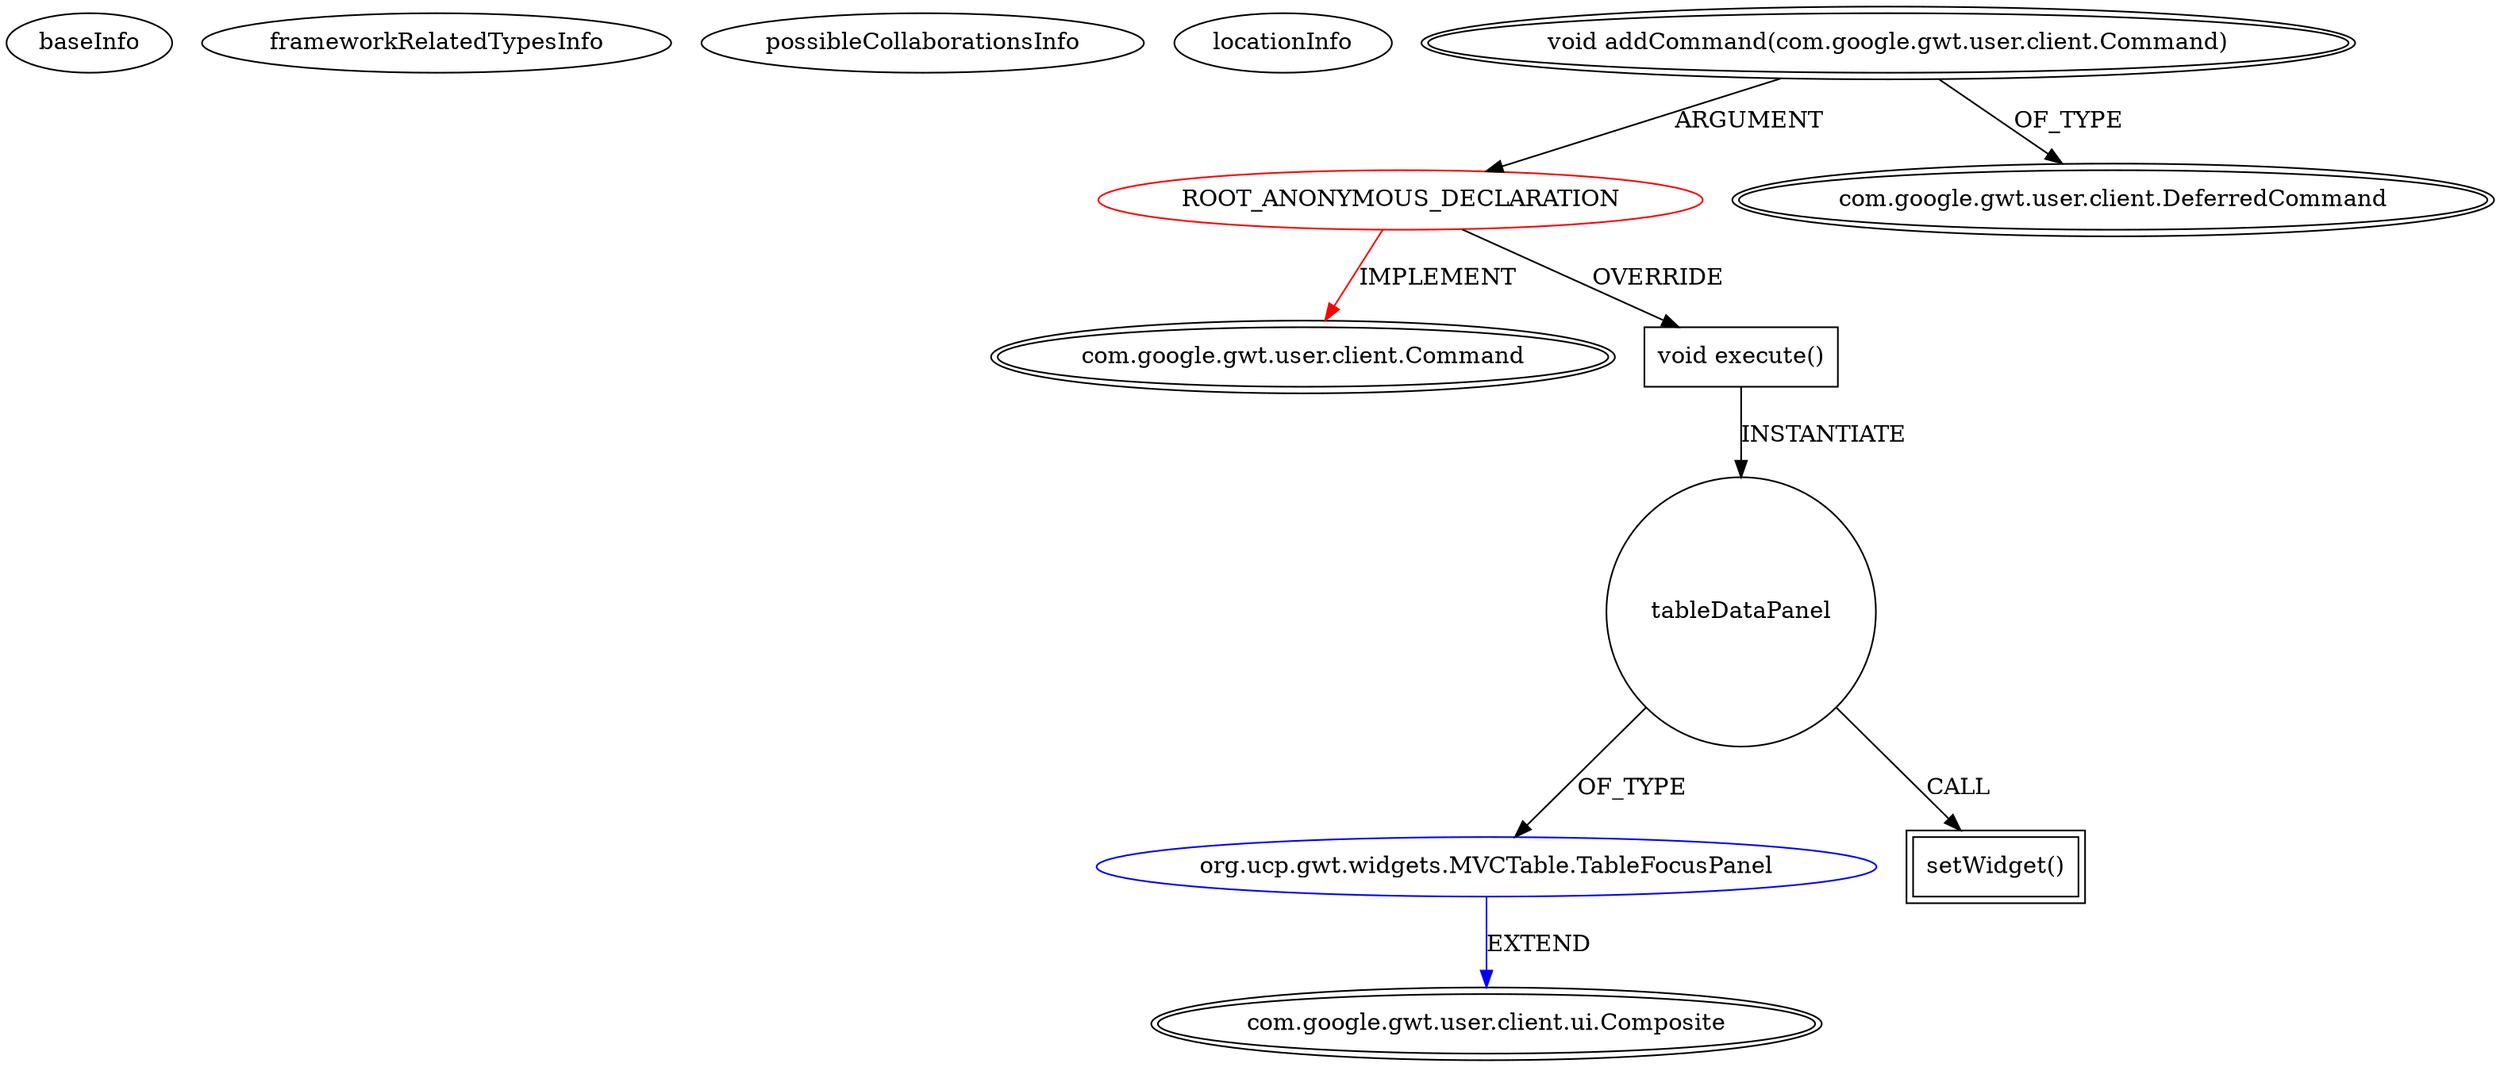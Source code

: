 digraph {
baseInfo[graphId=3020,category="extension_graph",isAnonymous=true,possibleRelation=true]
frameworkRelatedTypesInfo[0="com.google.gwt.user.client.Command"]
possibleCollaborationsInfo[0="3020~OVERRIDING_METHOD_DECLARATION-METHOD_CALL-~com.google.gwt.user.client.Command ~com.google.gwt.user.client.ui.Composite ~true~false"]
locationInfo[projectName="hmiguellima-ugat",filePath="/hmiguellima-ugat/ugat-master/src/org/ucp/gwt/widgets/MVCTable.java",contextSignature="void renderData()",graphId="3020"]
0[label="ROOT_ANONYMOUS_DECLARATION",vertexType="ROOT_ANONYMOUS_DECLARATION",isFrameworkType=false,color=red]
1[label="com.google.gwt.user.client.Command",vertexType="FRAMEWORK_INTERFACE_TYPE",isFrameworkType=true,peripheries=2]
2[label="void addCommand(com.google.gwt.user.client.Command)",vertexType="OUTSIDE_CALL",isFrameworkType=true,peripheries=2]
3[label="com.google.gwt.user.client.DeferredCommand",vertexType="FRAMEWORK_CLASS_TYPE",isFrameworkType=true,peripheries=2]
4[label="void execute()",vertexType="OVERRIDING_METHOD_DECLARATION",isFrameworkType=false,shape=box]
5[label="tableDataPanel",vertexType="VARIABLE_EXPRESION",isFrameworkType=false,shape=circle]
7[label="org.ucp.gwt.widgets.MVCTable.TableFocusPanel",vertexType="REFERENCE_CLIENT_CLASS_DECLARATION",isFrameworkType=false,color=blue]
8[label="com.google.gwt.user.client.ui.Composite",vertexType="FRAMEWORK_CLASS_TYPE",isFrameworkType=true,peripheries=2]
6[label="setWidget()",vertexType="INSIDE_CALL",isFrameworkType=true,peripheries=2,shape=box]
0->1[label="IMPLEMENT",color=red]
2->0[label="ARGUMENT"]
2->3[label="OF_TYPE"]
0->4[label="OVERRIDE"]
4->5[label="INSTANTIATE"]
7->8[label="EXTEND",color=blue]
5->7[label="OF_TYPE"]
5->6[label="CALL"]
}

